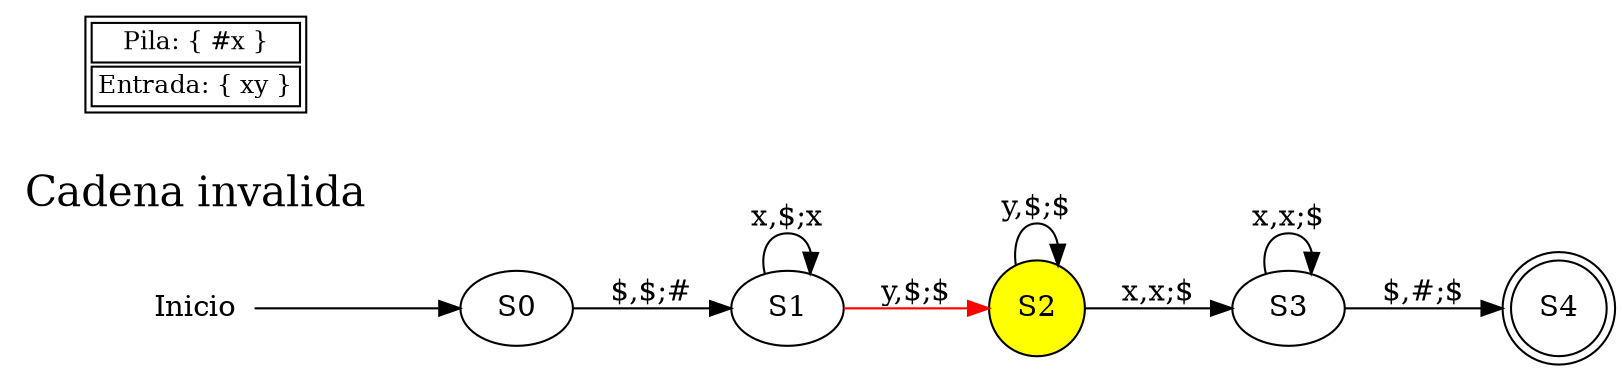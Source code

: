 digraph grafica{
rankdir=LR;
S4 [shape = doublecircle];
Titulo [shape=plaintext,fontsize=20, label="Cadena invalida"]S2 [shape = circle, style = filled, fillcolor = yellow];
"Inicio" [shape = plaintext];
"Inicio" -> S0
S0 -> S1 [label = "$,$;#"]
S1 -> S1 [label = "x,$;x"]
S1 -> S2 [label = "y,$;$", color = red]
S2 -> S2 [label = "y,$;$"]
S2 -> S3 [label = "x,x;$"]
S3 -> S3 [label = "x,x;$"]
S3 -> S4 [label = "$,#;$"]

tabla[shape=plaintext,fontsize=12, label=<<TABLE BORDER="1"><TR><TD>Pila: { #x }</TD></TR><TR><TD>Entrada: { xy }</TD></TR></TABLE>>];
}